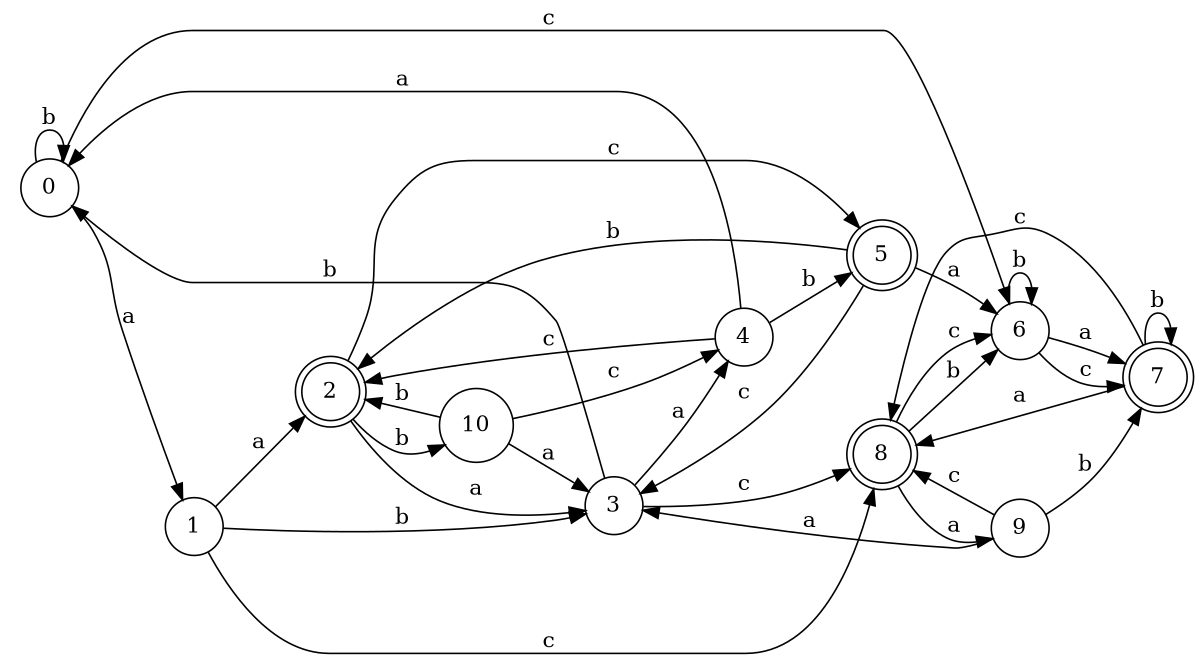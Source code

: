 digraph n9_4 {
__start0 [label="" shape="none"];

rankdir=LR;
size="8,5";

s0 [style="filled", color="black", fillcolor="white" shape="circle", label="0"];
s1 [style="filled", color="black", fillcolor="white" shape="circle", label="1"];
s2 [style="rounded,filled", color="black", fillcolor="white" shape="doublecircle", label="2"];
s3 [style="filled", color="black", fillcolor="white" shape="circle", label="3"];
s4 [style="filled", color="black", fillcolor="white" shape="circle", label="4"];
s5 [style="rounded,filled", color="black", fillcolor="white" shape="doublecircle", label="5"];
s6 [style="filled", color="black", fillcolor="white" shape="circle", label="6"];
s7 [style="rounded,filled", color="black", fillcolor="white" shape="doublecircle", label="7"];
s8 [style="rounded,filled", color="black", fillcolor="white" shape="doublecircle", label="8"];
s9 [style="filled", color="black", fillcolor="white" shape="circle", label="9"];
s10 [style="filled", color="black", fillcolor="white" shape="circle", label="10"];
s0 -> s1 [label="a"];
s0 -> s0 [label="b"];
s0 -> s6 [label="c"];
s1 -> s2 [label="a"];
s1 -> s3 [label="b"];
s1 -> s8 [label="c"];
s2 -> s3 [label="a"];
s2 -> s10 [label="b"];
s2 -> s5 [label="c"];
s3 -> s4 [label="a"];
s3 -> s0 [label="b"];
s3 -> s8 [label="c"];
s4 -> s0 [label="a"];
s4 -> s5 [label="b"];
s4 -> s2 [label="c"];
s5 -> s6 [label="a"];
s5 -> s2 [label="b"];
s5 -> s3 [label="c"];
s6 -> s7 [label="a"];
s6 -> s6 [label="b"];
s6 -> s7 [label="c"];
s7 -> s8 [label="a"];
s7 -> s7 [label="b"];
s7 -> s8 [label="c"];
s8 -> s9 [label="a"];
s8 -> s6 [label="b"];
s8 -> s6 [label="c"];
s9 -> s3 [label="a"];
s9 -> s7 [label="b"];
s9 -> s8 [label="c"];
s10 -> s3 [label="a"];
s10 -> s2 [label="b"];
s10 -> s4 [label="c"];

}